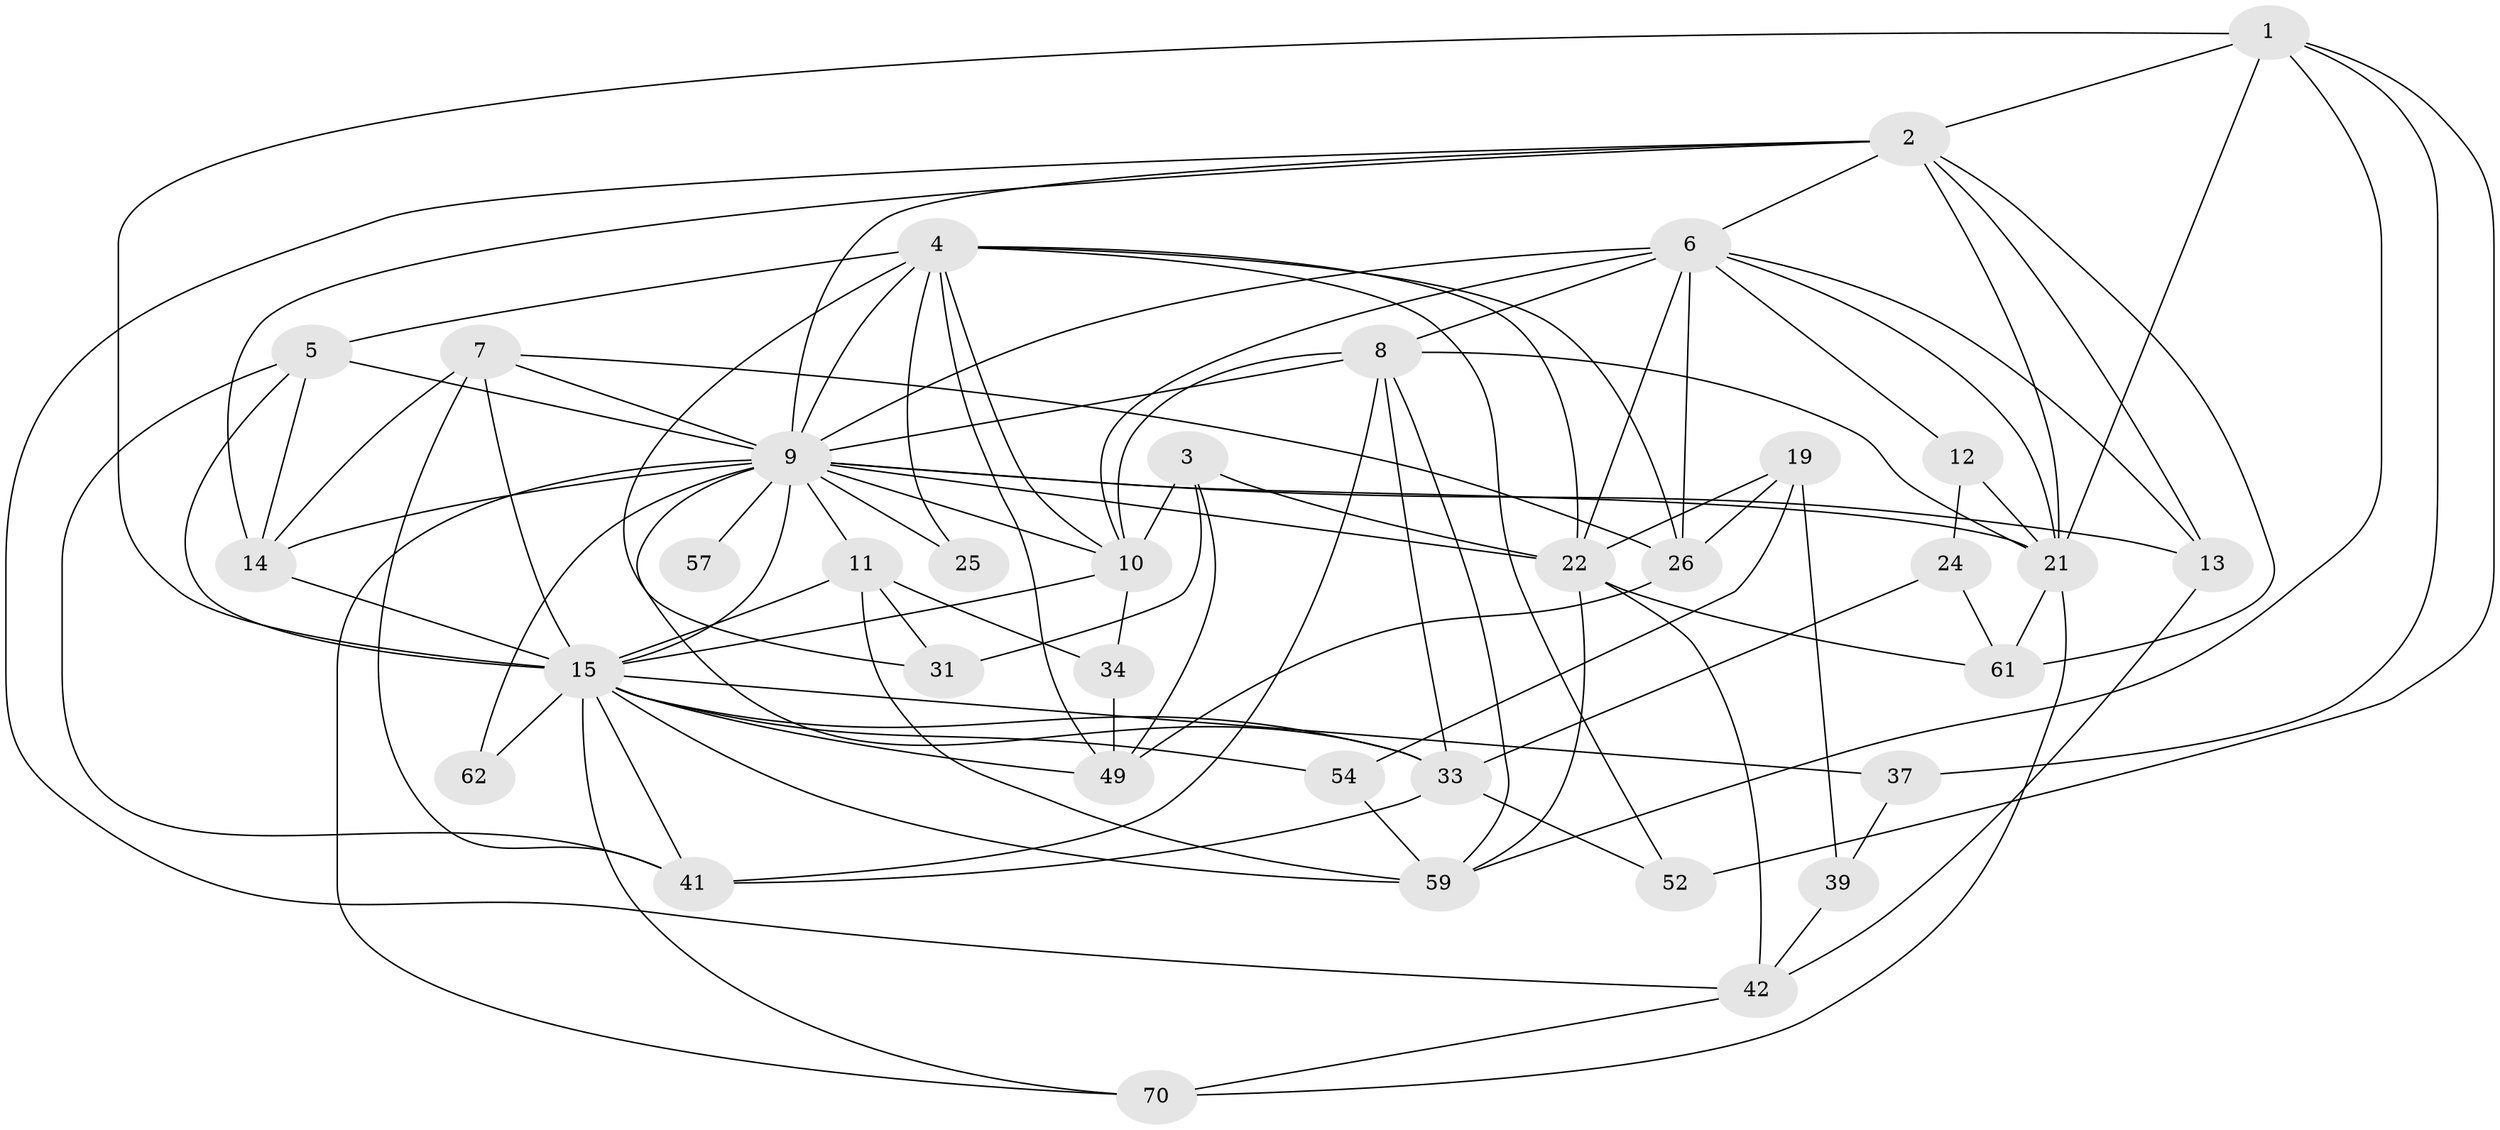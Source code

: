 // original degree distribution, {4: 0.2876712328767123, 5: 0.2191780821917808, 3: 0.2465753424657534, 2: 0.136986301369863, 7: 0.0410958904109589, 6: 0.0547945205479452, 9: 0.0136986301369863}
// Generated by graph-tools (version 1.1) at 2025/15/03/09/25 04:15:03]
// undirected, 36 vertices, 98 edges
graph export_dot {
graph [start="1"]
  node [color=gray90,style=filled];
  1 [super="+38"];
  2 [super="+18+30"];
  3;
  4 [super="+16+47"];
  5;
  6 [super="+40+29"];
  7 [super="+71+17"];
  8 [super="+66"];
  9 [super="+63+44+20"];
  10 [super="+46+69"];
  11 [super="+43+53"];
  12;
  13 [super="+27"];
  14;
  15 [super="+58+28+55"];
  19;
  21 [super="+60+64+50"];
  22 [super="+32"];
  24;
  25;
  26 [super="+35"];
  31;
  33 [super="+36"];
  34;
  37;
  39 [super="+48"];
  41;
  42 [super="+51"];
  49;
  52;
  54;
  57;
  59 [super="+65"];
  61 [super="+68"];
  62;
  70;
  1 -- 2 [weight=2];
  1 -- 37;
  1 -- 21 [weight=2];
  1 -- 52;
  1 -- 15;
  1 -- 59;
  2 -- 21;
  2 -- 14;
  2 -- 9 [weight=2];
  2 -- 42;
  2 -- 6;
  2 -- 13;
  2 -- 61;
  3 -- 31;
  3 -- 49;
  3 -- 10;
  3 -- 22;
  4 -- 52;
  4 -- 31;
  4 -- 10;
  4 -- 26;
  4 -- 5;
  4 -- 9;
  4 -- 25;
  4 -- 22;
  4 -- 49;
  5 -- 41;
  5 -- 14;
  5 -- 15;
  5 -- 9;
  6 -- 21;
  6 -- 22;
  6 -- 8;
  6 -- 26;
  6 -- 10;
  6 -- 12;
  6 -- 13;
  6 -- 9 [weight=2];
  7 -- 26;
  7 -- 14;
  7 -- 15;
  7 -- 41;
  7 -- 9;
  8 -- 10;
  8 -- 41;
  8 -- 33;
  8 -- 21;
  8 -- 9;
  8 -- 59;
  9 -- 57 [weight=2];
  9 -- 15;
  9 -- 13 [weight=2];
  9 -- 33;
  9 -- 70;
  9 -- 10;
  9 -- 11;
  9 -- 14;
  9 -- 21;
  9 -- 22;
  9 -- 25;
  9 -- 62;
  10 -- 34;
  10 -- 15;
  11 -- 31;
  11 -- 34;
  11 -- 15 [weight=2];
  11 -- 59;
  12 -- 24;
  12 -- 21;
  13 -- 42;
  14 -- 15;
  15 -- 37;
  15 -- 62 [weight=2];
  15 -- 49;
  15 -- 70;
  15 -- 54;
  15 -- 41;
  15 -- 33;
  15 -- 59;
  19 -- 39;
  19 -- 54;
  19 -- 22;
  19 -- 26;
  21 -- 70;
  21 -- 61;
  22 -- 42;
  22 -- 59;
  22 -- 61;
  24 -- 33;
  24 -- 61;
  26 -- 49;
  33 -- 41;
  33 -- 52;
  34 -- 49;
  37 -- 39;
  39 -- 42;
  42 -- 70;
  54 -- 59;
}
